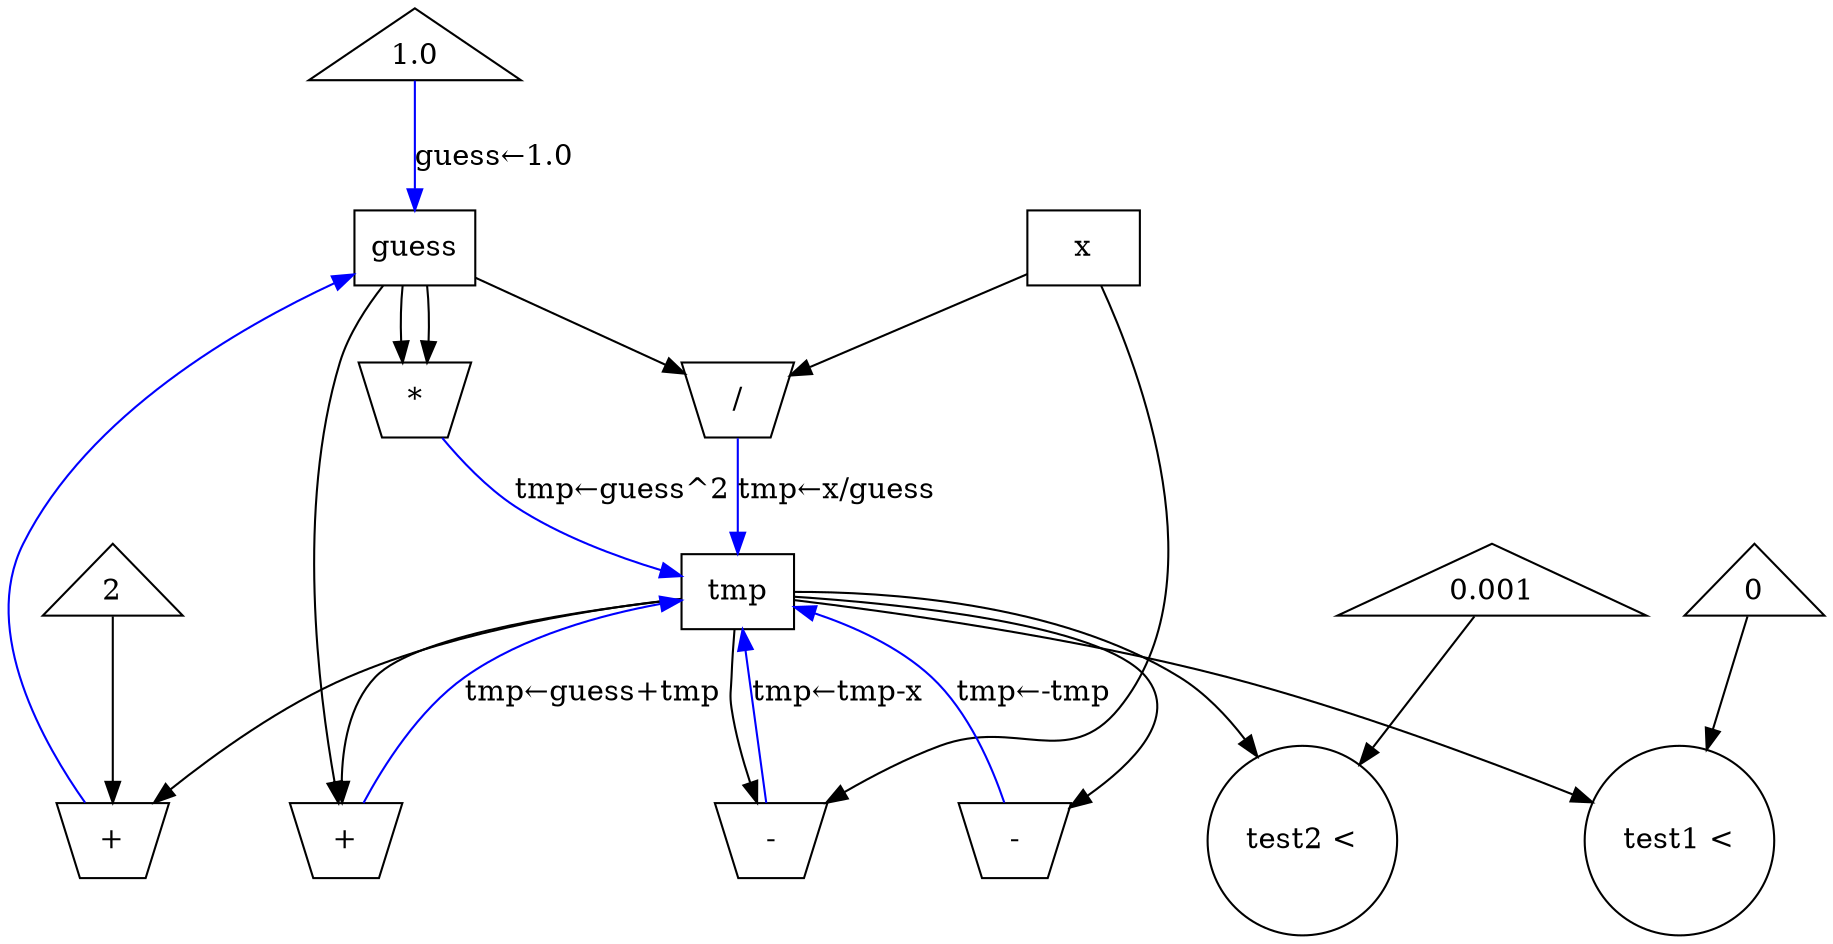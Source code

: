 digraph G {
    
    guess [shape=rect]
    tmp [shape=rect]
    x [shape=rect]

    // (assign guess (const 1.0))
    const_1 [shape=triangle, label="1.0"]
    const_1 -> guess [label="guess←1.0", color=blue]
    
    // (assign tmp (op *) (reg guess) (reg guess))
    op_1 [shape=invtrapezium, label="*"]
    guess, guess -> op_1
    op_1 -> tmp [label="tmp←guess^2", color=blue]
    
    //  (assign tmp (op -) (reg tmp) (reg x))
    op_2 [shape=invtrapezium, label="-"]
    tmp, x -> op_2
    op_2 -> tmp [label="tmp←tmp-x", color=blue]
  
    // (test (op <) (reg tmp) (const 0))
    test_1 [shape=circle label="test1 <"]
    const_2 [shape=triangle, label="0"]
    tmp, const_2 -> test_1
    
    // (assign tmp (op -) (reg tmp))
    op_3 [shape=invtrapezium, label="-"]
    tmp -> op_3
    op_3 -> tmp [label="tmp←-tmp", color=blue]
    
    // (test (op <) (reg tmp) (const 0.001))
    test_2 [shape=circle label="test2 <"]
    const_3 [shape=triangle, label="0.001"]
    tmp, const_3 -> test_2
    
    // (assign tmp (op /) (reg x) (reg guess))
    op_4 [shape=invtrapezium, label="/"]
    x, guess -> op_4
    op_4 -> tmp [label="tmp←x/guess", color=blue]
    
    //  (assign tmp (op +) (reg guess) (reg tmp))
    op_5 [shape=invtrapezium, label="+"]
    guess, tmp -> op_5
    op_5 -> tmp [label="tmp←guess+tmp", color=blue]
    
    // (assign guess (op /) (reg tmp) (const 2))
    op_6 [shape=invtrapezium, label="+"]
    const_4 [shape=triangle, label="2"]
    tmp, const_4 -> op_6
    op_6 -> guess [label="", color=blue]
}